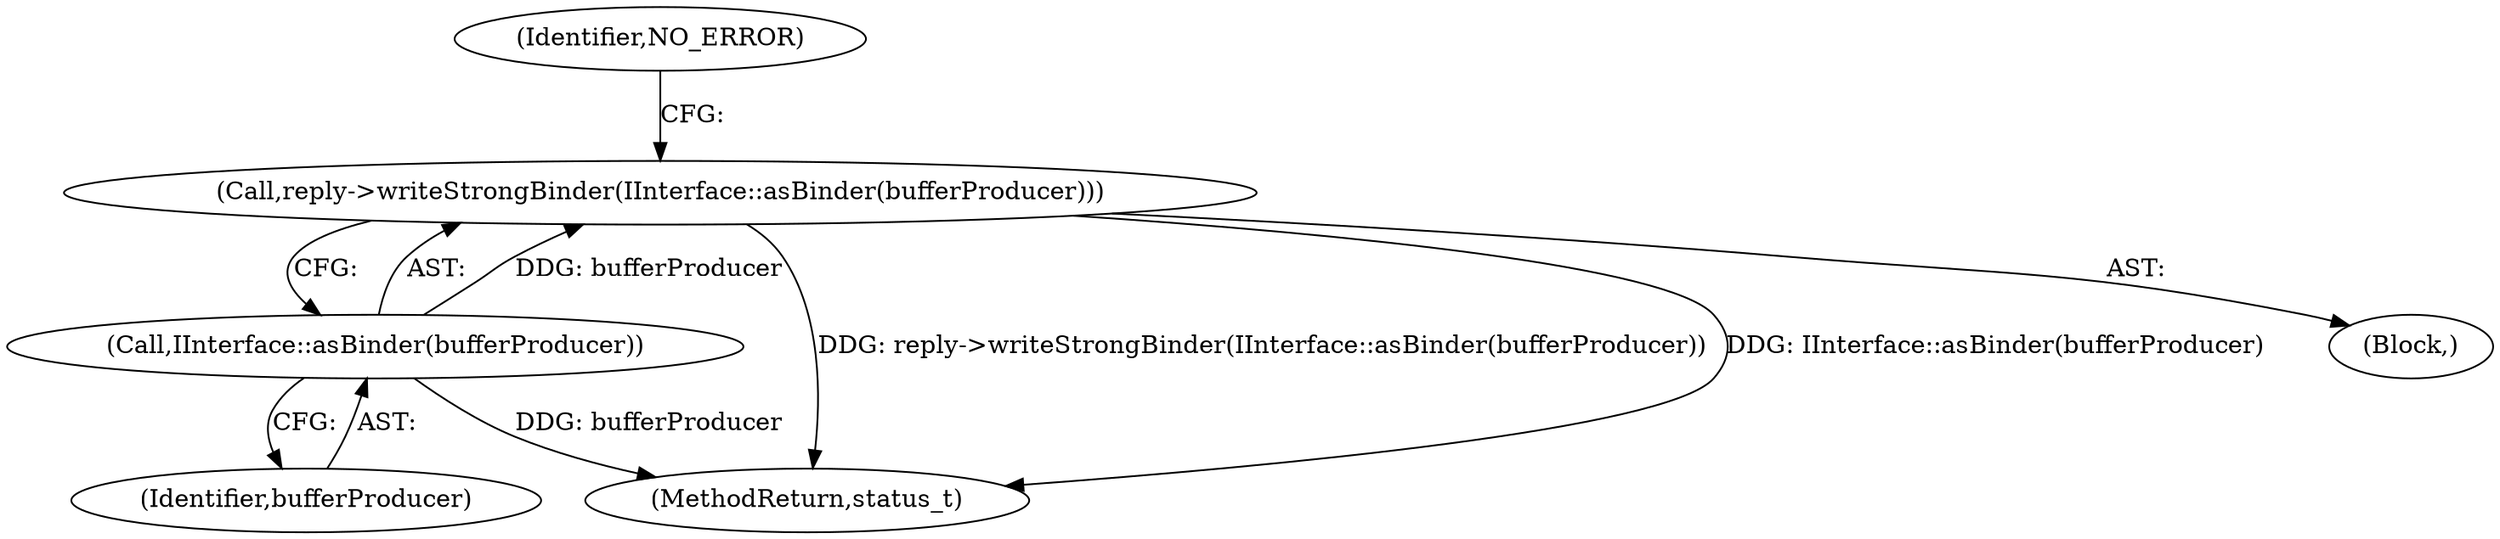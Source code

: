 digraph "0_Android_db829699d3293f254a7387894303451a91278986@API" {
"1000846" [label="(Call,reply->writeStrongBinder(IInterface::asBinder(bufferProducer)))"];
"1000847" [label="(Call,IInterface::asBinder(bufferProducer))"];
"1001364" [label="(MethodReturn,status_t)"];
"1000845" [label="(Block,)"];
"1000848" [label="(Identifier,bufferProducer)"];
"1000850" [label="(Identifier,NO_ERROR)"];
"1000846" [label="(Call,reply->writeStrongBinder(IInterface::asBinder(bufferProducer)))"];
"1000847" [label="(Call,IInterface::asBinder(bufferProducer))"];
"1000846" -> "1000845"  [label="AST: "];
"1000846" -> "1000847"  [label="CFG: "];
"1000847" -> "1000846"  [label="AST: "];
"1000850" -> "1000846"  [label="CFG: "];
"1000846" -> "1001364"  [label="DDG: reply->writeStrongBinder(IInterface::asBinder(bufferProducer))"];
"1000846" -> "1001364"  [label="DDG: IInterface::asBinder(bufferProducer)"];
"1000847" -> "1000846"  [label="DDG: bufferProducer"];
"1000847" -> "1000848"  [label="CFG: "];
"1000848" -> "1000847"  [label="AST: "];
"1000847" -> "1001364"  [label="DDG: bufferProducer"];
}
